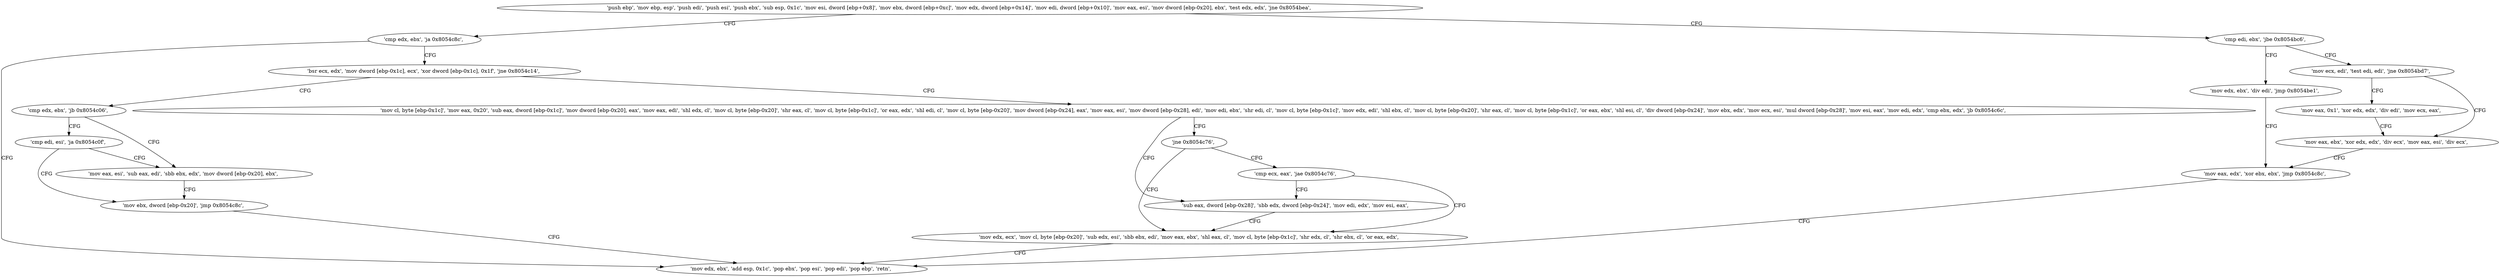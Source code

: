 digraph "func" {
"134564766" [label = "'push ebp', 'mov ebp, esp', 'push edi', 'push esi', 'push ebx', 'sub esp, 0x1c', 'mov esi, dword [ebp+0x8]', 'mov ebx, dword [ebp+0xc]', 'mov edx, dword [ebp+0x14]', 'mov edi, dword [ebp+0x10]', 'mov eax, esi', 'mov dword [ebp-0x20], ebx', 'test edx, edx', 'jne 0x8054bea', " ]
"134564842" [label = "'cmp edx, ebx', 'ja 0x8054c8c', " ]
"134564796" [label = "'cmp edi, ebx', 'jbe 0x8054bc6', " ]
"134565004" [label = "'mov edx, ebx', 'add esp, 0x1c', 'pop ebx', 'pop esi', 'pop edi', 'pop ebp', 'retn', " ]
"134564850" [label = "'bsr ecx, edx', 'mov dword [ebp-0x1c], ecx', 'xor dword [ebp-0x1c], 0x1f', 'jne 0x8054c14', " ]
"134564806" [label = "'mov ecx, edi', 'test edi, edi', 'jne 0x8054bd7', " ]
"134564800" [label = "'mov edx, ebx', 'div edi', 'jmp 0x8054be1', " ]
"134564884" [label = "'mov cl, byte [ebp-0x1c]', 'mov eax, 0x20', 'sub eax, dword [ebp-0x1c]', 'mov dword [ebp-0x20], eax', 'mov eax, edi', 'shl edx, cl', 'mov cl, byte [ebp-0x20]', 'shr eax, cl', 'mov cl, byte [ebp-0x1c]', 'or eax, edx', 'shl edi, cl', 'mov cl, byte [ebp-0x20]', 'mov dword [ebp-0x24], eax', 'mov eax, esi', 'mov dword [ebp-0x28], edi', 'mov edi, ebx', 'shr edi, cl', 'mov cl, byte [ebp-0x1c]', 'mov edx, edi', 'shl ebx, cl', 'mov cl, byte [ebp-0x20]', 'shr eax, cl', 'mov cl, byte [ebp-0x1c]', 'or eax, ebx', 'shl esi, cl', 'div dword [ebp-0x24]', 'mov ebx, edx', 'mov ecx, esi', 'mul dword [ebp-0x28]', 'mov esi, eax', 'mov edi, edx', 'cmp ebx, edx', 'jb 0x8054c6c', " ]
"134564862" [label = "'cmp edx, ebx', 'jb 0x8054c06', " ]
"134564823" [label = "'mov eax, ebx', 'xor edx, edx', 'div ecx', 'mov eax, esi', 'div ecx', " ]
"134564812" [label = "'mov eax, 0x1', 'xor edx, edx', 'div edi', 'mov ecx, eax', " ]
"134564833" [label = "'mov eax, edx', 'xor ebx, ebx', 'jmp 0x8054c8c', " ]
"134564972" [label = "'sub eax, dword [ebp-0x28]', 'sbb edx, dword [ebp-0x24]', 'mov edi, edx', 'mov esi, eax', " ]
"134564966" [label = "'jne 0x8054c76', " ]
"134564870" [label = "'mov eax, esi', 'sub eax, edi', 'sbb ebx, edx', 'mov dword [ebp-0x20], ebx', " ]
"134564866" [label = "'cmp edi, esi', 'ja 0x8054c0f', " ]
"134564982" [label = "'mov edx, ecx', 'mov cl, byte [ebp-0x20]', 'sub edx, esi', 'sbb ebx, edi', 'mov eax, ebx', 'shl eax, cl', 'mov cl, byte [ebp-0x1c]', 'shr edx, cl', 'shr ebx, cl', 'or eax, edx', " ]
"134564968" [label = "'cmp ecx, eax', 'jae 0x8054c76', " ]
"134564879" [label = "'mov ebx, dword [ebp-0x20]', 'jmp 0x8054c8c', " ]
"134564766" -> "134564842" [ label = "CFG" ]
"134564766" -> "134564796" [ label = "CFG" ]
"134564842" -> "134565004" [ label = "CFG" ]
"134564842" -> "134564850" [ label = "CFG" ]
"134564796" -> "134564806" [ label = "CFG" ]
"134564796" -> "134564800" [ label = "CFG" ]
"134564850" -> "134564884" [ label = "CFG" ]
"134564850" -> "134564862" [ label = "CFG" ]
"134564806" -> "134564823" [ label = "CFG" ]
"134564806" -> "134564812" [ label = "CFG" ]
"134564800" -> "134564833" [ label = "CFG" ]
"134564884" -> "134564972" [ label = "CFG" ]
"134564884" -> "134564966" [ label = "CFG" ]
"134564862" -> "134564870" [ label = "CFG" ]
"134564862" -> "134564866" [ label = "CFG" ]
"134564823" -> "134564833" [ label = "CFG" ]
"134564812" -> "134564823" [ label = "CFG" ]
"134564833" -> "134565004" [ label = "CFG" ]
"134564972" -> "134564982" [ label = "CFG" ]
"134564966" -> "134564982" [ label = "CFG" ]
"134564966" -> "134564968" [ label = "CFG" ]
"134564870" -> "134564879" [ label = "CFG" ]
"134564866" -> "134564879" [ label = "CFG" ]
"134564866" -> "134564870" [ label = "CFG" ]
"134564982" -> "134565004" [ label = "CFG" ]
"134564968" -> "134564982" [ label = "CFG" ]
"134564968" -> "134564972" [ label = "CFG" ]
"134564879" -> "134565004" [ label = "CFG" ]
}

